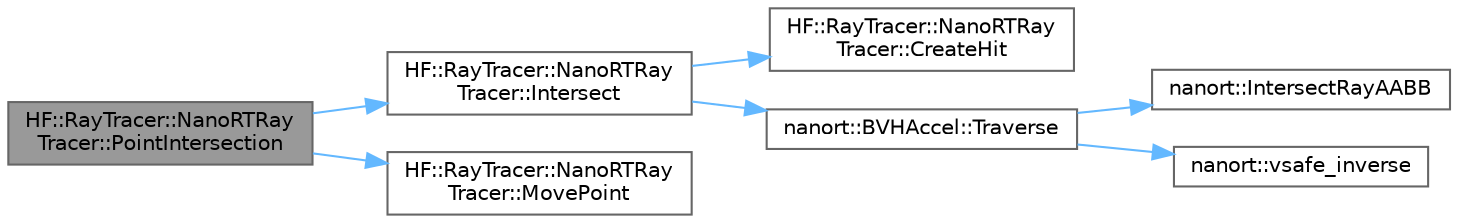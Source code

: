 digraph "HF::RayTracer::NanoRTRayTracer::PointIntersection"
{
 // LATEX_PDF_SIZE
  bgcolor="transparent";
  edge [fontname=Helvetica,fontsize=10,labelfontname=Helvetica,labelfontsize=10];
  node [fontname=Helvetica,fontsize=10,shape=box,height=0.2,width=0.4];
  rankdir="LR";
  Node1 [label="HF::RayTracer::NanoRTRay\lTracer::PointIntersection",height=0.2,width=0.4,color="gray40", fillcolor="grey60", style="filled", fontcolor="black",tooltip=" "];
  Node1 -> Node2 [color="steelblue1",style="solid"];
  Node2 [label="HF::RayTracer::NanoRTRay\lTracer::Intersect",height=0.2,width=0.4,color="grey40", fillcolor="white", style="filled",URL="$a01519.html#a980fe63296fb23f96ceafc82789cff6c",tooltip=" "];
  Node2 -> Node3 [color="steelblue1",style="solid"];
  Node3 [label="HF::RayTracer::NanoRTRay\lTracer::CreateHit",height=0.2,width=0.4,color="grey40", fillcolor="white", style="filled",URL="$a01519.html#a7aa768fa79aa76a2a70d2a5e348a2374",tooltip=" "];
  Node2 -> Node4 [color="steelblue1",style="solid"];
  Node4 [label="nanort::BVHAccel::Traverse",height=0.2,width=0.4,color="grey40", fillcolor="white", style="filled",URL="$a01483.html#a4d07d0fc035d860dd1bfbeaa90c14a11",tooltip="Traverse into BVH along ray and find closest hit point & primitive if found."];
  Node4 -> Node5 [color="steelblue1",style="solid"];
  Node5 [label="nanort::IntersectRayAABB",height=0.2,width=0.4,color="grey40", fillcolor="white", style="filled",URL="$a00474.html#aa5a9a561d084639fafc84873ab8f3d51",tooltip=" "];
  Node4 -> Node6 [color="steelblue1",style="solid"];
  Node6 [label="nanort::vsafe_inverse",height=0.2,width=0.4,color="grey40", fillcolor="white", style="filled",URL="$a00474.html#aa6d08ee0bfbbaa13319f31e5412111bc",tooltip=" "];
  Node1 -> Node7 [color="steelblue1",style="solid"];
  Node7 [label="HF::RayTracer::NanoRTRay\lTracer::MovePoint",height=0.2,width=0.4,color="grey40", fillcolor="white", style="filled",URL="$a01519.html#a13640190d89da1907a459657aa99eb60",tooltip=" "];
}
